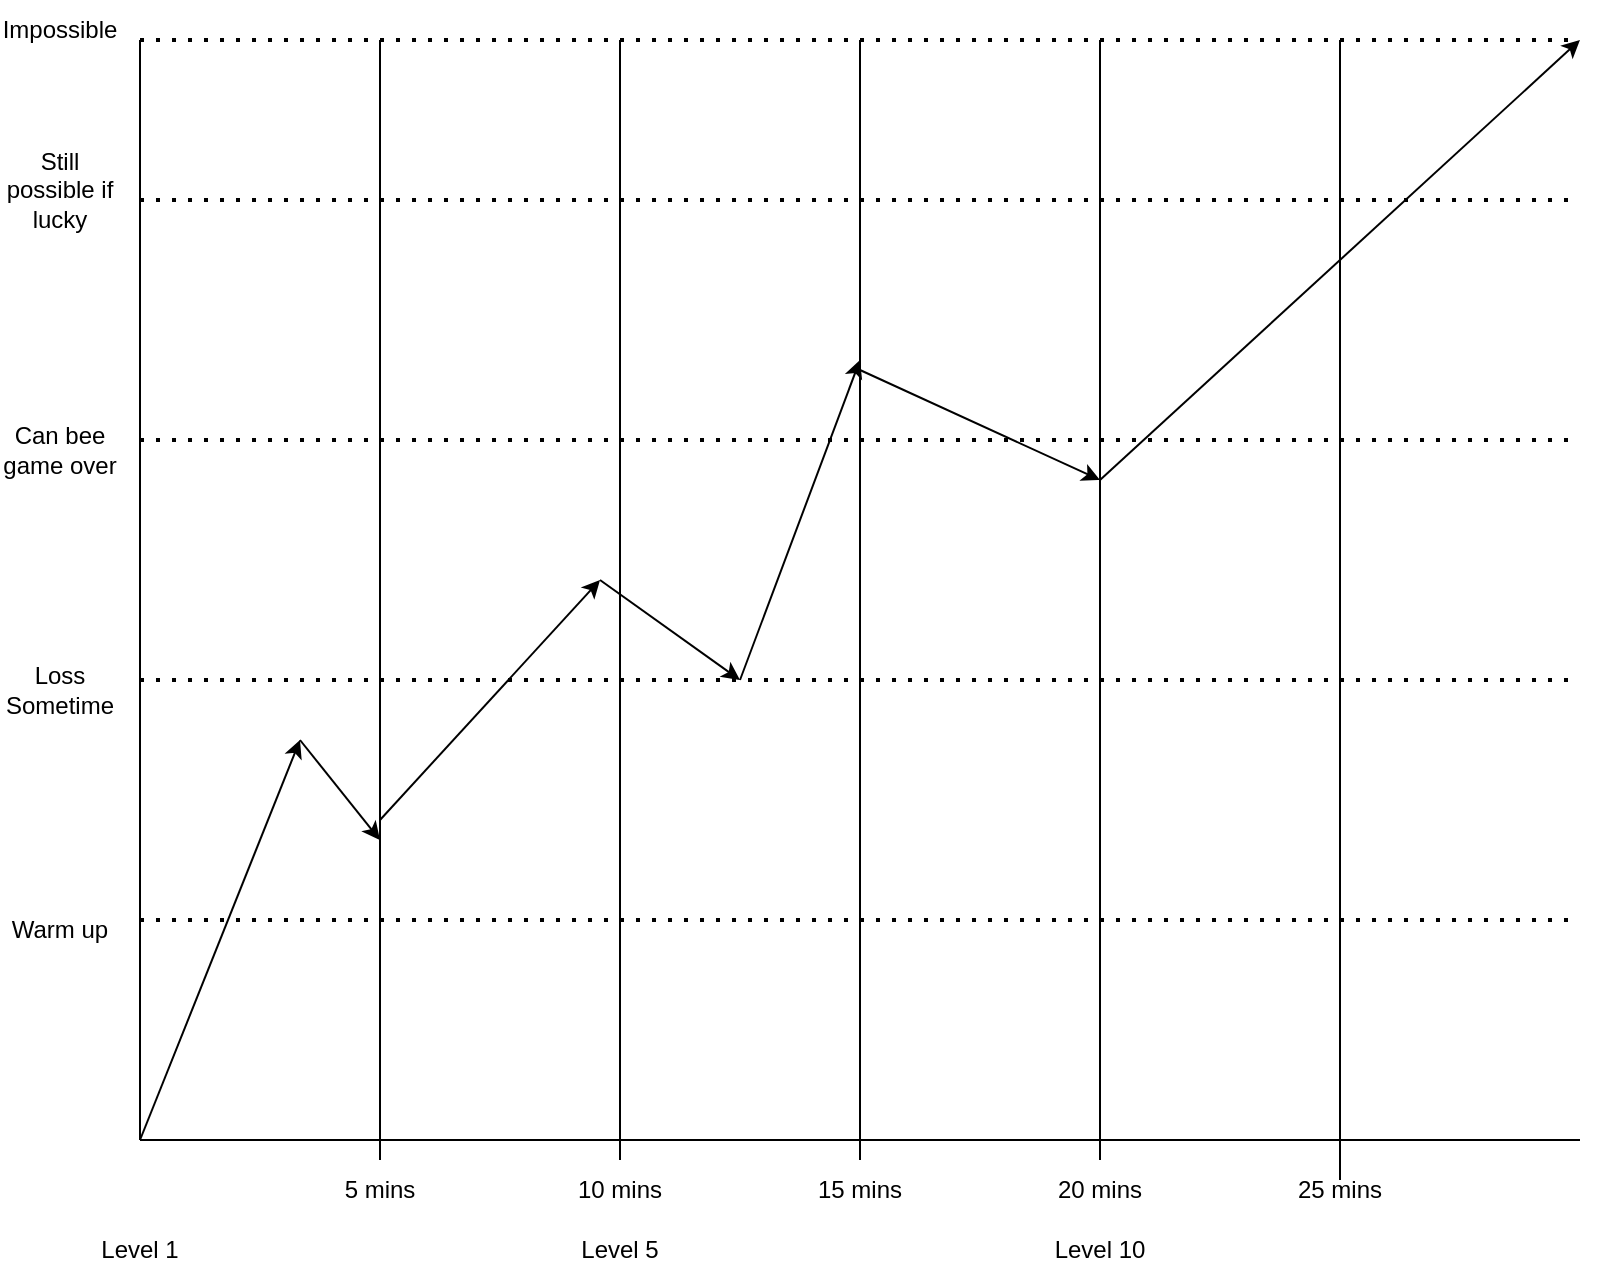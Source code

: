 <mxfile version="16.5.3" type="device"><diagram id="GzqzQtBHhdJQ3FJiG1l1" name="Page-1"><mxGraphModel dx="1422" dy="754" grid="1" gridSize="10" guides="1" tooltips="1" connect="1" arrows="1" fold="1" page="1" pageScale="1" pageWidth="850" pageHeight="1100" math="0" shadow="0"><root><mxCell id="0"/><mxCell id="1" parent="0"/><mxCell id="e_Ah1AqhRlcHJVWliX6w-1" value="" style="endArrow=none;html=1;rounded=0;" parent="1" edge="1"><mxGeometry width="50" height="50" relative="1" as="geometry"><mxPoint x="80" y="630" as="sourcePoint"/><mxPoint x="80" y="80" as="targetPoint"/></mxGeometry></mxCell><mxCell id="e_Ah1AqhRlcHJVWliX6w-2" value="" style="endArrow=none;html=1;rounded=0;" parent="1" edge="1"><mxGeometry width="50" height="50" relative="1" as="geometry"><mxPoint x="80" y="630" as="sourcePoint"/><mxPoint x="800" y="630" as="targetPoint"/></mxGeometry></mxCell><mxCell id="e_Ah1AqhRlcHJVWliX6w-7" value="" style="endArrow=none;html=1;rounded=0;" parent="1" edge="1"><mxGeometry width="50" height="50" relative="1" as="geometry"><mxPoint x="200" y="640" as="sourcePoint"/><mxPoint x="200" y="80" as="targetPoint"/></mxGeometry></mxCell><mxCell id="e_Ah1AqhRlcHJVWliX6w-8" value="" style="endArrow=none;html=1;rounded=0;" parent="1" edge="1"><mxGeometry width="50" height="50" relative="1" as="geometry"><mxPoint x="320" y="640" as="sourcePoint"/><mxPoint x="320" y="80" as="targetPoint"/></mxGeometry></mxCell><mxCell id="e_Ah1AqhRlcHJVWliX6w-9" value="" style="endArrow=none;html=1;rounded=0;" parent="1" edge="1"><mxGeometry width="50" height="50" relative="1" as="geometry"><mxPoint x="440" y="640" as="sourcePoint"/><mxPoint x="440" y="80" as="targetPoint"/></mxGeometry></mxCell><mxCell id="e_Ah1AqhRlcHJVWliX6w-10" value="" style="endArrow=none;html=1;rounded=0;" parent="1" edge="1"><mxGeometry width="50" height="50" relative="1" as="geometry"><mxPoint x="560" y="640" as="sourcePoint"/><mxPoint x="560" y="80" as="targetPoint"/></mxGeometry></mxCell><mxCell id="e_Ah1AqhRlcHJVWliX6w-15" value="" style="endArrow=none;dashed=1;html=1;dashPattern=1 3;strokeWidth=2;rounded=0;" parent="1" edge="1"><mxGeometry width="50" height="50" relative="1" as="geometry"><mxPoint x="80" y="520" as="sourcePoint"/><mxPoint x="800" y="520" as="targetPoint"/></mxGeometry></mxCell><mxCell id="e_Ah1AqhRlcHJVWliX6w-16" value="" style="endArrow=none;dashed=1;html=1;dashPattern=1 3;strokeWidth=2;rounded=0;" parent="1" edge="1"><mxGeometry width="50" height="50" relative="1" as="geometry"><mxPoint x="80" y="400" as="sourcePoint"/><mxPoint x="800" y="400" as="targetPoint"/></mxGeometry></mxCell><mxCell id="e_Ah1AqhRlcHJVWliX6w-17" value="" style="endArrow=none;dashed=1;html=1;dashPattern=1 3;strokeWidth=2;rounded=0;" parent="1" edge="1"><mxGeometry width="50" height="50" relative="1" as="geometry"><mxPoint x="80" y="280" as="sourcePoint"/><mxPoint x="800" y="280" as="targetPoint"/></mxGeometry></mxCell><mxCell id="e_Ah1AqhRlcHJVWliX6w-18" value="" style="endArrow=none;dashed=1;html=1;dashPattern=1 3;strokeWidth=2;rounded=0;" parent="1" edge="1"><mxGeometry width="50" height="50" relative="1" as="geometry"><mxPoint x="80" y="160" as="sourcePoint"/><mxPoint x="800" y="160" as="targetPoint"/></mxGeometry></mxCell><mxCell id="e_Ah1AqhRlcHJVWliX6w-19" value="Warm up" style="text;html=1;strokeColor=none;fillColor=none;align=center;verticalAlign=middle;whiteSpace=wrap;rounded=0;" parent="1" vertex="1"><mxGeometry x="10" y="510" width="60" height="30" as="geometry"/></mxCell><mxCell id="e_Ah1AqhRlcHJVWliX6w-20" value="Can bee game over" style="text;html=1;strokeColor=none;fillColor=none;align=center;verticalAlign=middle;whiteSpace=wrap;rounded=0;" parent="1" vertex="1"><mxGeometry x="10" y="270" width="60" height="30" as="geometry"/></mxCell><mxCell id="e_Ah1AqhRlcHJVWliX6w-21" value="Loss Sometime" style="text;html=1;strokeColor=none;fillColor=none;align=center;verticalAlign=middle;whiteSpace=wrap;rounded=0;" parent="1" vertex="1"><mxGeometry x="10" y="390" width="60" height="30" as="geometry"/></mxCell><mxCell id="e_Ah1AqhRlcHJVWliX6w-22" value="Still possible if lucky" style="text;html=1;strokeColor=none;fillColor=none;align=center;verticalAlign=middle;whiteSpace=wrap;rounded=0;" parent="1" vertex="1"><mxGeometry x="10" y="140" width="60" height="30" as="geometry"/></mxCell><mxCell id="e_Ah1AqhRlcHJVWliX6w-24" value="Impossible" style="text;html=1;strokeColor=none;fillColor=none;align=center;verticalAlign=middle;whiteSpace=wrap;rounded=0;" parent="1" vertex="1"><mxGeometry x="10" y="60" width="60" height="30" as="geometry"/></mxCell><mxCell id="e_Ah1AqhRlcHJVWliX6w-26" value="" style="endArrow=none;dashed=1;html=1;dashPattern=1 3;strokeWidth=2;rounded=0;" parent="1" edge="1"><mxGeometry width="50" height="50" relative="1" as="geometry"><mxPoint x="80" y="80" as="sourcePoint"/><mxPoint x="800" y="80" as="targetPoint"/></mxGeometry></mxCell><mxCell id="e_Ah1AqhRlcHJVWliX6w-27" value="" style="endArrow=classic;html=1;rounded=0;" parent="1" edge="1"><mxGeometry width="50" height="50" relative="1" as="geometry"><mxPoint x="80" y="630" as="sourcePoint"/><mxPoint x="160" y="430" as="targetPoint"/></mxGeometry></mxCell><mxCell id="e_Ah1AqhRlcHJVWliX6w-28" value="" style="endArrow=classic;html=1;rounded=0;" parent="1" edge="1"><mxGeometry width="50" height="50" relative="1" as="geometry"><mxPoint x="160" y="430" as="sourcePoint"/><mxPoint x="200" y="480" as="targetPoint"/></mxGeometry></mxCell><mxCell id="e_Ah1AqhRlcHJVWliX6w-29" value="" style="endArrow=classic;html=1;rounded=0;" parent="1" edge="1"><mxGeometry width="50" height="50" relative="1" as="geometry"><mxPoint x="200" y="470" as="sourcePoint"/><mxPoint x="310" y="350" as="targetPoint"/></mxGeometry></mxCell><mxCell id="e_Ah1AqhRlcHJVWliX6w-33" value="" style="endArrow=none;html=1;rounded=0;" parent="1" edge="1"><mxGeometry width="50" height="50" relative="1" as="geometry"><mxPoint x="680" y="650" as="sourcePoint"/><mxPoint x="680" y="80" as="targetPoint"/></mxGeometry></mxCell><mxCell id="e_Ah1AqhRlcHJVWliX6w-38" value="" style="endArrow=classic;html=1;rounded=0;" parent="1" edge="1"><mxGeometry width="50" height="50" relative="1" as="geometry"><mxPoint x="560" y="300" as="sourcePoint"/><mxPoint x="800" y="80" as="targetPoint"/></mxGeometry></mxCell><mxCell id="e_Ah1AqhRlcHJVWliX6w-53" value="" style="endArrow=classic;html=1;rounded=0;" parent="1" edge="1"><mxGeometry width="50" height="50" relative="1" as="geometry"><mxPoint x="310" y="350" as="sourcePoint"/><mxPoint x="380" y="400" as="targetPoint"/></mxGeometry></mxCell><mxCell id="e_Ah1AqhRlcHJVWliX6w-55" value="" style="endArrow=classic;html=1;rounded=0;" parent="1" edge="1"><mxGeometry width="50" height="50" relative="1" as="geometry"><mxPoint x="380" y="400" as="sourcePoint"/><mxPoint x="440" y="240" as="targetPoint"/></mxGeometry></mxCell><mxCell id="e_Ah1AqhRlcHJVWliX6w-56" value="" style="endArrow=classic;html=1;rounded=0;" parent="1" edge="1"><mxGeometry width="50" height="50" relative="1" as="geometry"><mxPoint x="440" y="245" as="sourcePoint"/><mxPoint x="560" y="300" as="targetPoint"/></mxGeometry></mxCell><mxCell id="2KBgE706tW3Qmx6Jejzh-1" value="5 mins" style="text;html=1;strokeColor=none;fillColor=none;align=center;verticalAlign=middle;whiteSpace=wrap;rounded=0;" vertex="1" parent="1"><mxGeometry x="170" y="640" width="60" height="30" as="geometry"/></mxCell><mxCell id="2KBgE706tW3Qmx6Jejzh-2" value="10 mins" style="text;html=1;strokeColor=none;fillColor=none;align=center;verticalAlign=middle;whiteSpace=wrap;rounded=0;" vertex="1" parent="1"><mxGeometry x="290" y="640" width="60" height="30" as="geometry"/></mxCell><mxCell id="2KBgE706tW3Qmx6Jejzh-3" value="15 mins" style="text;html=1;strokeColor=none;fillColor=none;align=center;verticalAlign=middle;whiteSpace=wrap;rounded=0;" vertex="1" parent="1"><mxGeometry x="410" y="640" width="60" height="30" as="geometry"/></mxCell><mxCell id="2KBgE706tW3Qmx6Jejzh-4" value="20 mins" style="text;html=1;strokeColor=none;fillColor=none;align=center;verticalAlign=middle;whiteSpace=wrap;rounded=0;" vertex="1" parent="1"><mxGeometry x="530" y="640" width="60" height="30" as="geometry"/></mxCell><mxCell id="2KBgE706tW3Qmx6Jejzh-5" value="25 mins" style="text;html=1;strokeColor=none;fillColor=none;align=center;verticalAlign=middle;whiteSpace=wrap;rounded=0;" vertex="1" parent="1"><mxGeometry x="650" y="640" width="60" height="30" as="geometry"/></mxCell><mxCell id="2KBgE706tW3Qmx6Jejzh-6" value="Level 10" style="text;html=1;strokeColor=none;fillColor=none;align=center;verticalAlign=middle;whiteSpace=wrap;rounded=0;" vertex="1" parent="1"><mxGeometry x="530" y="670" width="60" height="30" as="geometry"/></mxCell><mxCell id="2KBgE706tW3Qmx6Jejzh-7" value="Level 1" style="text;html=1;strokeColor=none;fillColor=none;align=center;verticalAlign=middle;whiteSpace=wrap;rounded=0;" vertex="1" parent="1"><mxGeometry x="50" y="670" width="60" height="30" as="geometry"/></mxCell><mxCell id="2KBgE706tW3Qmx6Jejzh-8" value="Level 5" style="text;html=1;strokeColor=none;fillColor=none;align=center;verticalAlign=middle;whiteSpace=wrap;rounded=0;" vertex="1" parent="1"><mxGeometry x="290" y="670" width="60" height="30" as="geometry"/></mxCell></root></mxGraphModel></diagram></mxfile>